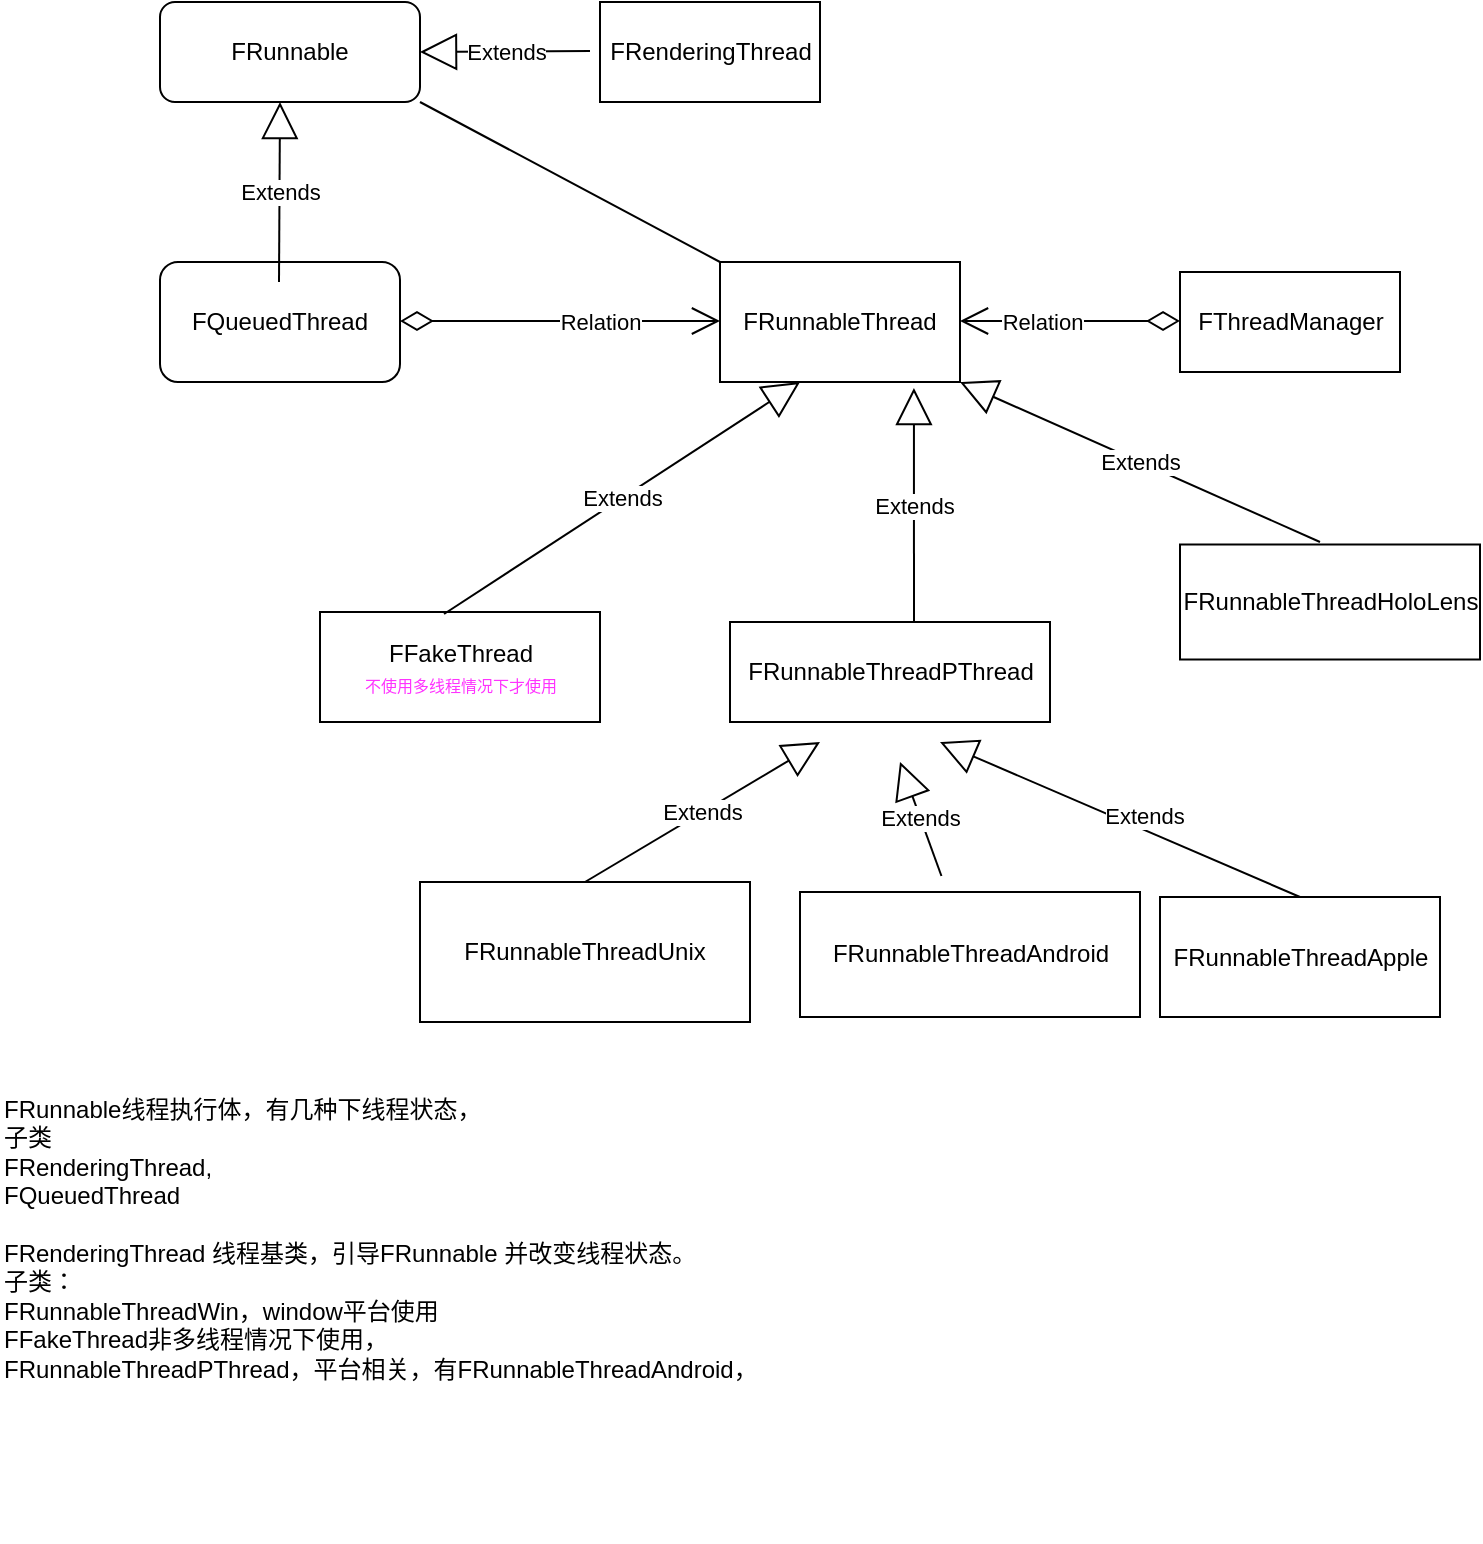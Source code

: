 <mxfile version="15.3.4" type="github">
  <diagram id="5KZ0ZVmHSSi7vN0LWAgk" name="Page-1">
    <mxGraphModel dx="1342" dy="502" grid="1" gridSize="10" guides="1" tooltips="1" connect="1" arrows="1" fold="1" page="1" pageScale="1" pageWidth="850" pageHeight="1100" math="0" shadow="0">
      <root>
        <mxCell id="0" />
        <mxCell id="1" parent="0" />
        <mxCell id="Va2hPkyqXW4dqxcvswAF-1" value="FRunnable" style="rounded=1;whiteSpace=wrap;html=1;hachureGap=4;pointerEvents=0;" parent="1" vertex="1">
          <mxGeometry x="130" y="50" width="130" height="50" as="geometry" />
        </mxCell>
        <mxCell id="Va2hPkyqXW4dqxcvswAF-3" value="FQueuedThread" style="whiteSpace=wrap;html=1;rounded=1;hachureGap=4;" parent="1" vertex="1">
          <mxGeometry x="130" y="180" width="120" height="60" as="geometry" />
        </mxCell>
        <mxCell id="Va2hPkyqXW4dqxcvswAF-14" value="FRunnableThread" style="rounded=0;whiteSpace=wrap;html=1;hachureGap=4;pointerEvents=0;" parent="1" vertex="1">
          <mxGeometry x="410" y="180" width="120" height="60" as="geometry" />
        </mxCell>
        <mxCell id="Va2hPkyqXW4dqxcvswAF-22" value="Relation" style="endArrow=open;html=1;endSize=12;startArrow=diamondThin;startSize=14;startFill=0;edgeStyle=orthogonalEdgeStyle;sourcePerimeterSpacing=8;targetPerimeterSpacing=8;" parent="1" edge="1">
          <mxGeometry x="0.25" relative="1" as="geometry">
            <mxPoint x="250" y="209.5" as="sourcePoint" />
            <mxPoint x="410" y="209.5" as="targetPoint" />
            <mxPoint as="offset" />
          </mxGeometry>
        </mxCell>
        <mxCell id="Va2hPkyqXW4dqxcvswAF-25" value="Extends" style="endArrow=block;endSize=16;endFill=0;html=1;sourcePerimeterSpacing=8;targetPerimeterSpacing=8;" parent="1" edge="1">
          <mxGeometry width="160" relative="1" as="geometry">
            <mxPoint x="189.5" y="190" as="sourcePoint" />
            <mxPoint x="190" y="100" as="targetPoint" />
          </mxGeometry>
        </mxCell>
        <mxCell id="Va2hPkyqXW4dqxcvswAF-27" value="Extends" style="endArrow=block;endSize=16;endFill=0;html=1;sourcePerimeterSpacing=8;targetPerimeterSpacing=8;entryX=1;entryY=0.5;entryDx=0;entryDy=0;" parent="1" target="Va2hPkyqXW4dqxcvswAF-1" edge="1">
          <mxGeometry width="160" relative="1" as="geometry">
            <mxPoint x="345" y="74.5" as="sourcePoint" />
            <mxPoint x="505" y="74.5" as="targetPoint" />
          </mxGeometry>
        </mxCell>
        <mxCell id="Va2hPkyqXW4dqxcvswAF-28" value="FRenderingThread" style="html=1;hachureGap=4;pointerEvents=0;" parent="1" vertex="1">
          <mxGeometry x="350" y="50" width="110" height="50" as="geometry" />
        </mxCell>
        <mxCell id="Va2hPkyqXW4dqxcvswAF-29" value="FRunnable线程执行体，有几种下线程状态，&lt;br&gt;子类&lt;br&gt;FRenderingThread,&lt;br&gt;&lt;span style=&quot;text-align: center&quot;&gt;FQueuedThread&lt;/span&gt;&lt;br&gt;&lt;br&gt;&lt;span style=&quot;text-align: center&quot;&gt;FRenderingThread 线程基类，引导FRunnable 并改变线程状态。&lt;br&gt;子类：&lt;br&gt;FRunnableThreadWin，&lt;/span&gt;&lt;span style=&quot;text-align: center&quot;&gt;window平台使用&lt;/span&gt;&lt;span style=&quot;text-align: center&quot;&gt;&lt;br&gt;&lt;/span&gt;&lt;span style=&quot;text-align: center&quot;&gt;FFakeThread非多线程情况下使用，&lt;br&gt;&lt;/span&gt;&lt;span style=&quot;text-align: center&quot;&gt;FRunnableThreadPThread，平台相关，有&lt;/span&gt;&lt;span style=&quot;text-align: center&quot;&gt;FRunnableThreadAndroid&lt;/span&gt;&lt;span style=&quot;text-align: center&quot;&gt;，&lt;/span&gt;&lt;span style=&quot;text-align: center&quot;&gt;&lt;br&gt;&lt;/span&gt;" style="text;html=1;strokeColor=none;fillColor=none;align=left;verticalAlign=top;whiteSpace=wrap;rounded=0;hachureGap=4;pointerEvents=0;horizontal=1;" parent="1" vertex="1">
          <mxGeometry x="50" y="590" width="460" height="230" as="geometry" />
        </mxCell>
        <mxCell id="Va2hPkyqXW4dqxcvswAF-31" value="" style="endArrow=none;html=1;startSize=14;endSize=14;sourcePerimeterSpacing=8;targetPerimeterSpacing=8;exitX=0;exitY=0;exitDx=0;exitDy=0;" parent="1" source="Va2hPkyqXW4dqxcvswAF-14" edge="1">
          <mxGeometry width="50" height="50" relative="1" as="geometry">
            <mxPoint x="330" y="170" as="sourcePoint" />
            <mxPoint x="260" y="100" as="targetPoint" />
          </mxGeometry>
        </mxCell>
        <mxCell id="pEPiHS6GOgjcZePiM0A9-2" value="FThreadManager" style="html=1;hachureGap=4;pointerEvents=0;align=center;verticalAlign=middle;" vertex="1" parent="1">
          <mxGeometry x="640" y="185" width="110" height="50" as="geometry" />
        </mxCell>
        <mxCell id="pEPiHS6GOgjcZePiM0A9-3" value="&lt;span&gt;FRunnableThreadUnix&lt;/span&gt;" style="whiteSpace=wrap;html=1;rounded=0;hachureGap=4;" vertex="1" parent="1">
          <mxGeometry x="260" y="490" width="165" height="70" as="geometry" />
        </mxCell>
        <mxCell id="pEPiHS6GOgjcZePiM0A9-6" value="Extends" style="endArrow=block;endSize=16;endFill=0;html=1;sourcePerimeterSpacing=8;targetPerimeterSpacing=8;entryX=0.5;entryY=1;entryDx=0;entryDy=0;exitX=0.5;exitY=0;exitDx=0;exitDy=0;" edge="1" parent="1" source="pEPiHS6GOgjcZePiM0A9-3">
          <mxGeometry width="160" relative="1" as="geometry">
            <mxPoint x="330" y="470" as="sourcePoint" />
            <mxPoint x="460" y="420" as="targetPoint" />
          </mxGeometry>
        </mxCell>
        <mxCell id="pEPiHS6GOgjcZePiM0A9-7" value="FFakeThread&lt;br&gt;&lt;font style=&quot;font-size: 8px&quot; color=&quot;#ff33ff&quot;&gt;不使用多线程情况下才使用&lt;/font&gt;" style="html=1;hachureGap=4;pointerEvents=0;align=center;verticalAlign=middle;" vertex="1" parent="1">
          <mxGeometry x="210" y="355" width="140" height="55" as="geometry" />
        </mxCell>
        <mxCell id="pEPiHS6GOgjcZePiM0A9-8" value="Extends" style="endArrow=block;endSize=16;endFill=0;html=1;sourcePerimeterSpacing=8;targetPerimeterSpacing=8;exitX=0.443;exitY=0.018;exitDx=0;exitDy=0;entryX=0;entryY=1;entryDx=0;entryDy=0;exitPerimeter=0;" edge="1" parent="1" source="pEPiHS6GOgjcZePiM0A9-7">
          <mxGeometry width="160" relative="1" as="geometry">
            <mxPoint x="370" y="322.5" as="sourcePoint" />
            <mxPoint x="450" y="240" as="targetPoint" />
          </mxGeometry>
        </mxCell>
        <mxCell id="pEPiHS6GOgjcZePiM0A9-9" value="FRunnableThreadAndroid" style="html=1;hachureGap=4;pointerEvents=0;align=center;verticalAlign=middle;" vertex="1" parent="1">
          <mxGeometry x="450" y="495" width="170" height="62.5" as="geometry" />
        </mxCell>
        <mxCell id="pEPiHS6GOgjcZePiM0A9-10" value="Extends" style="endArrow=block;endSize=16;endFill=0;html=1;sourcePerimeterSpacing=8;targetPerimeterSpacing=8;" edge="1" parent="1" source="pEPiHS6GOgjcZePiM0A9-9">
          <mxGeometry width="160" relative="1" as="geometry">
            <mxPoint x="640" y="503" as="sourcePoint" />
            <mxPoint x="500" y="430" as="targetPoint" />
          </mxGeometry>
        </mxCell>
        <mxCell id="pEPiHS6GOgjcZePiM0A9-11" value="FRunnableThreadApple" style="html=1;hachureGap=4;pointerEvents=0;align=center;verticalAlign=middle;" vertex="1" parent="1">
          <mxGeometry x="630" y="497.5" width="140" height="60" as="geometry" />
        </mxCell>
        <mxCell id="pEPiHS6GOgjcZePiM0A9-12" value="Extends" style="endArrow=block;endSize=16;endFill=0;html=1;sourcePerimeterSpacing=8;targetPerimeterSpacing=8;exitX=0.5;exitY=0;exitDx=0;exitDy=0;entryX=1;entryY=1;entryDx=0;entryDy=0;" edge="1" parent="1" source="pEPiHS6GOgjcZePiM0A9-11">
          <mxGeometry x="-0.109" y="-6" width="160" relative="1" as="geometry">
            <mxPoint x="790" y="570" as="sourcePoint" />
            <mxPoint x="520" y="420" as="targetPoint" />
            <mxPoint as="offset" />
          </mxGeometry>
        </mxCell>
        <mxCell id="pEPiHS6GOgjcZePiM0A9-15" value="FRunnableThreadPThread" style="html=1;hachureGap=4;pointerEvents=0;align=center;verticalAlign=middle;" vertex="1" parent="1">
          <mxGeometry x="415" y="360" width="160" height="50" as="geometry" />
        </mxCell>
        <mxCell id="pEPiHS6GOgjcZePiM0A9-16" value="Extends" style="endArrow=block;endSize=16;endFill=0;html=1;sourcePerimeterSpacing=8;targetPerimeterSpacing=8;entryX=0.808;entryY=1.05;entryDx=0;entryDy=0;entryPerimeter=0;exitX=0.575;exitY=0;exitDx=0;exitDy=0;exitPerimeter=0;" edge="1" parent="1" source="pEPiHS6GOgjcZePiM0A9-15" target="Va2hPkyqXW4dqxcvswAF-14">
          <mxGeometry width="160" relative="1" as="geometry">
            <mxPoint x="520" y="360" as="sourcePoint" />
            <mxPoint x="680" y="360" as="targetPoint" />
          </mxGeometry>
        </mxCell>
        <mxCell id="pEPiHS6GOgjcZePiM0A9-17" value="FRunnableThreadHoloLens" style="html=1;hachureGap=4;pointerEvents=0;align=center;verticalAlign=middle;" vertex="1" parent="1">
          <mxGeometry x="640" y="321.25" width="150" height="57.5" as="geometry" />
        </mxCell>
        <mxCell id="pEPiHS6GOgjcZePiM0A9-18" value="Extends" style="endArrow=block;endSize=16;endFill=0;html=1;sourcePerimeterSpacing=8;targetPerimeterSpacing=8;entryX=1;entryY=1;entryDx=0;entryDy=0;" edge="1" parent="1" target="Va2hPkyqXW4dqxcvswAF-14">
          <mxGeometry width="160" relative="1" as="geometry">
            <mxPoint x="710" y="320" as="sourcePoint" />
            <mxPoint x="845" y="310" as="targetPoint" />
          </mxGeometry>
        </mxCell>
        <mxCell id="pEPiHS6GOgjcZePiM0A9-19" value="Relation" style="endArrow=open;html=1;endSize=12;startArrow=diamondThin;startSize=14;startFill=0;edgeStyle=orthogonalEdgeStyle;sourcePerimeterSpacing=8;targetPerimeterSpacing=8;" edge="1" parent="1">
          <mxGeometry x="0.25" relative="1" as="geometry">
            <mxPoint x="640" y="209.5" as="sourcePoint" />
            <mxPoint x="530" y="209.5" as="targetPoint" />
            <mxPoint as="offset" />
          </mxGeometry>
        </mxCell>
      </root>
    </mxGraphModel>
  </diagram>
</mxfile>
